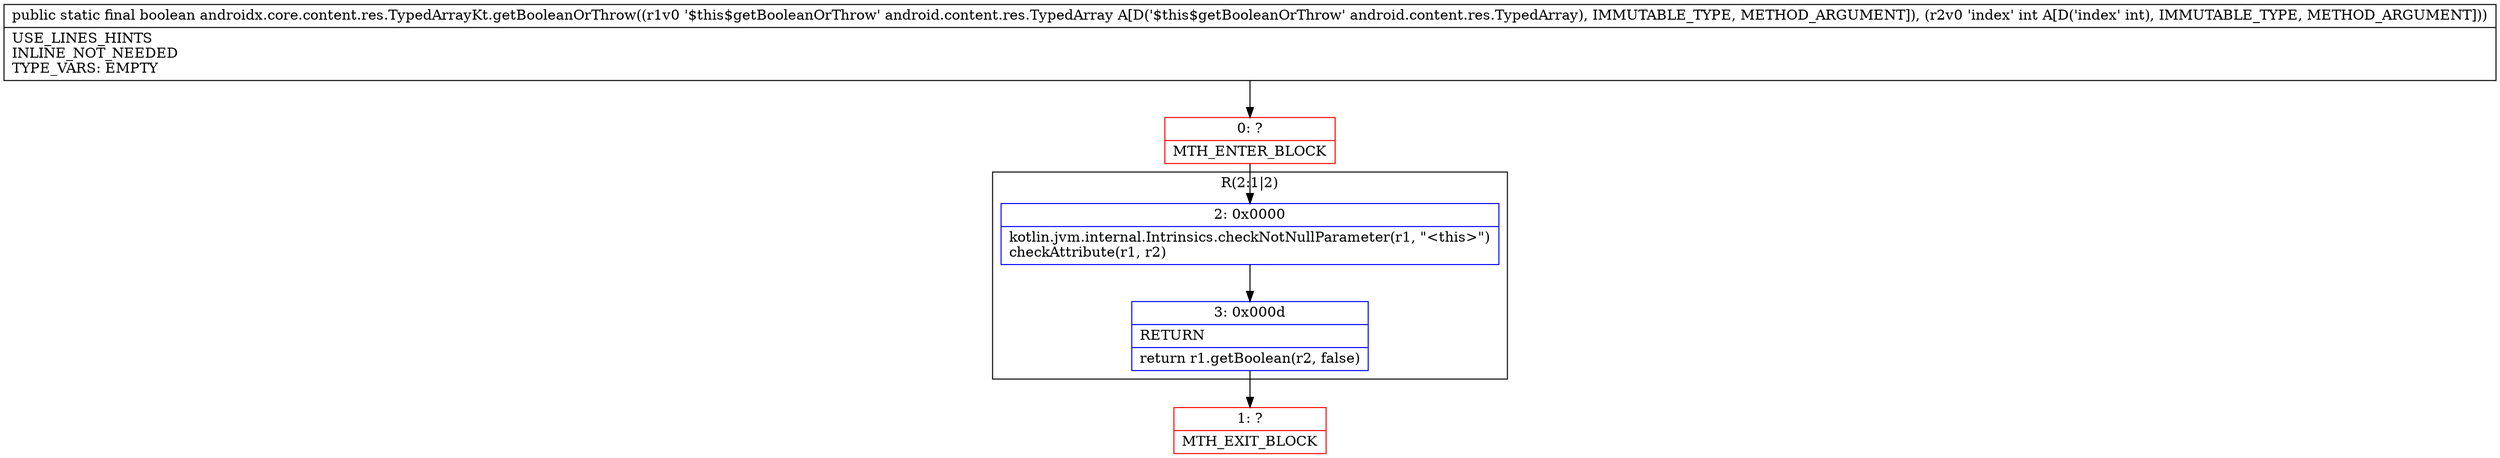 digraph "CFG forandroidx.core.content.res.TypedArrayKt.getBooleanOrThrow(Landroid\/content\/res\/TypedArray;I)Z" {
subgraph cluster_Region_1414480588 {
label = "R(2:1|2)";
node [shape=record,color=blue];
Node_2 [shape=record,label="{2\:\ 0x0000|kotlin.jvm.internal.Intrinsics.checkNotNullParameter(r1, \"\<this\>\")\lcheckAttribute(r1, r2)\l}"];
Node_3 [shape=record,label="{3\:\ 0x000d|RETURN\l|return r1.getBoolean(r2, false)\l}"];
}
Node_0 [shape=record,color=red,label="{0\:\ ?|MTH_ENTER_BLOCK\l}"];
Node_1 [shape=record,color=red,label="{1\:\ ?|MTH_EXIT_BLOCK\l}"];
MethodNode[shape=record,label="{public static final boolean androidx.core.content.res.TypedArrayKt.getBooleanOrThrow((r1v0 '$this$getBooleanOrThrow' android.content.res.TypedArray A[D('$this$getBooleanOrThrow' android.content.res.TypedArray), IMMUTABLE_TYPE, METHOD_ARGUMENT]), (r2v0 'index' int A[D('index' int), IMMUTABLE_TYPE, METHOD_ARGUMENT]))  | USE_LINES_HINTS\lINLINE_NOT_NEEDED\lTYPE_VARS: EMPTY\l}"];
MethodNode -> Node_0;Node_2 -> Node_3;
Node_3 -> Node_1;
Node_0 -> Node_2;
}

